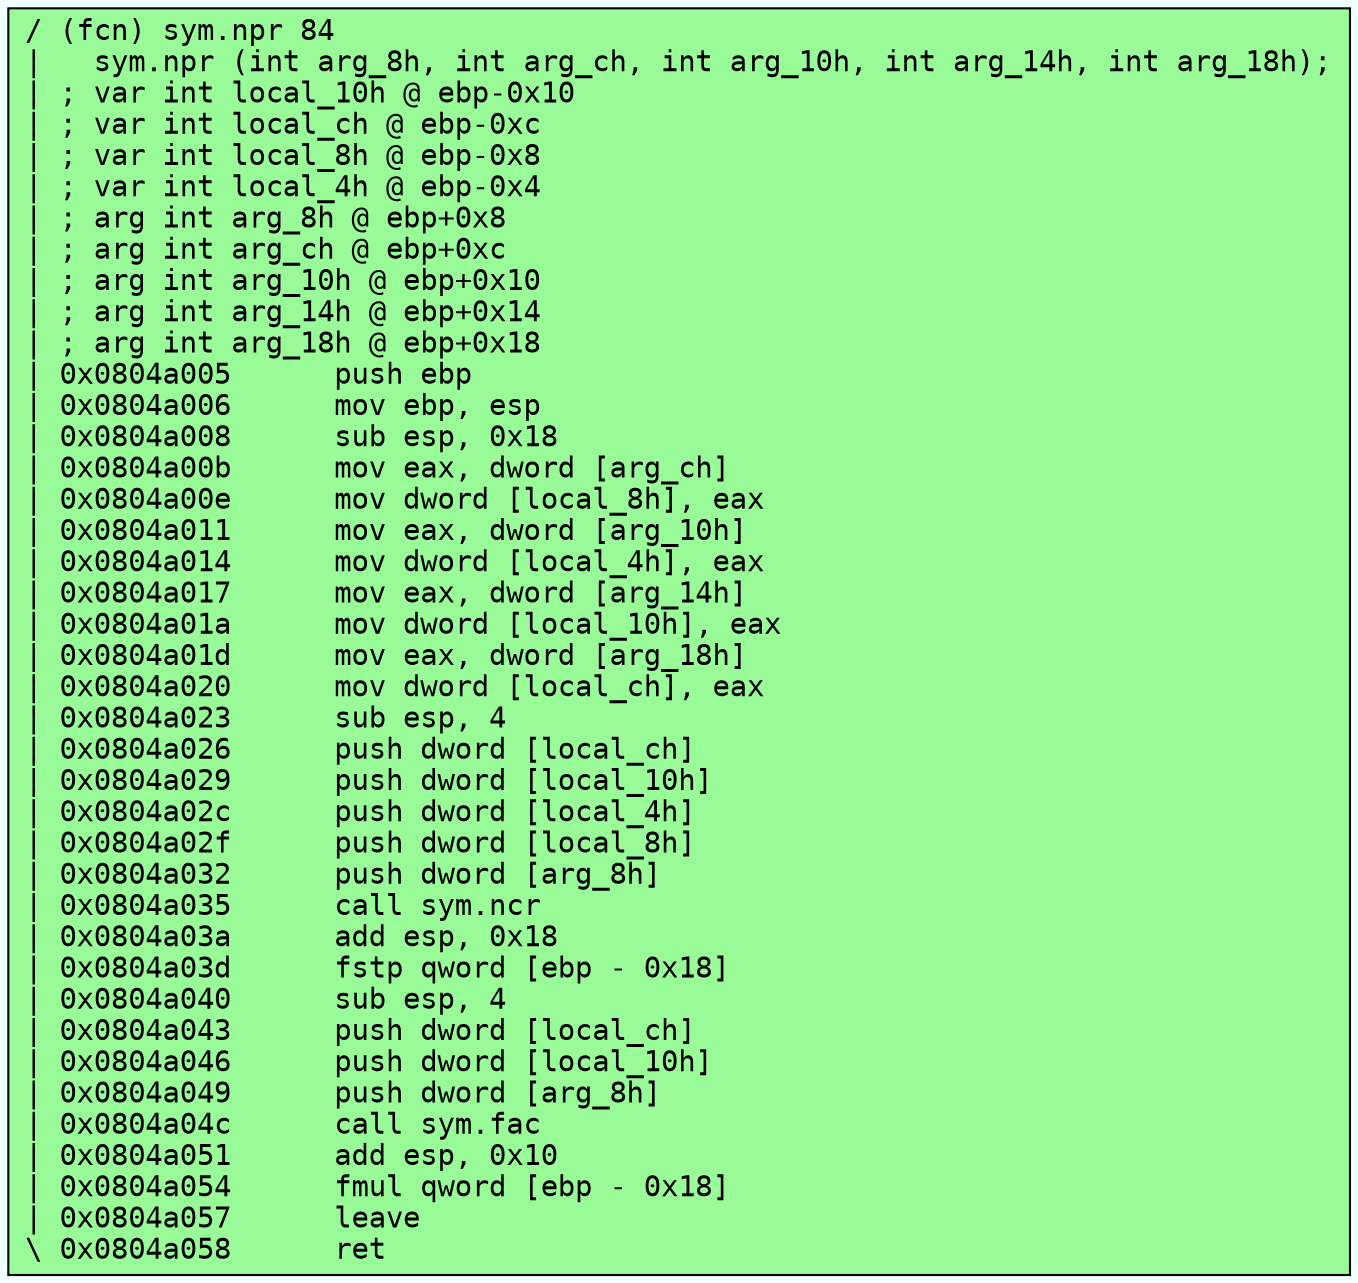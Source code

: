 digraph code {
	graph [bgcolor=azure fontsize=8 fontname="Courier" splines="ortho"];
	node [fillcolor=gray style=filled shape=box];
	edge [arrowhead="normal"];
	"0x0804a005" [URL="sym.npr/0x0804a005", fillcolor="palegreen",color="black", fontname="Courier",label="/ (fcn) sym.npr 84\l|   sym.npr (int arg_8h, int arg_ch, int arg_10h, int arg_14h, int arg_18h);\l| ; var int local_10h @ ebp-0x10\l| ; var int local_ch @ ebp-0xc\l| ; var int local_8h @ ebp-0x8\l| ; var int local_4h @ ebp-0x4\l| ; arg int arg_8h @ ebp+0x8\l| ; arg int arg_ch @ ebp+0xc\l| ; arg int arg_10h @ ebp+0x10\l| ; arg int arg_14h @ ebp+0x14\l| ; arg int arg_18h @ ebp+0x18\l| 0x0804a005      push ebp\l| 0x0804a006      mov ebp, esp\l| 0x0804a008      sub esp, 0x18\l| 0x0804a00b      mov eax, dword [arg_ch]\l| 0x0804a00e      mov dword [local_8h], eax\l| 0x0804a011      mov eax, dword [arg_10h]\l| 0x0804a014      mov dword [local_4h], eax\l| 0x0804a017      mov eax, dword [arg_14h]\l| 0x0804a01a      mov dword [local_10h], eax\l| 0x0804a01d      mov eax, dword [arg_18h]\l| 0x0804a020      mov dword [local_ch], eax\l| 0x0804a023      sub esp, 4\l| 0x0804a026      push dword [local_ch]\l| 0x0804a029      push dword [local_10h]\l| 0x0804a02c      push dword [local_4h]\l| 0x0804a02f      push dword [local_8h]\l| 0x0804a032      push dword [arg_8h]\l| 0x0804a035      call sym.ncr\l| 0x0804a03a      add esp, 0x18\l| 0x0804a03d      fstp qword [ebp - 0x18]\l| 0x0804a040      sub esp, 4\l| 0x0804a043      push dword [local_ch]\l| 0x0804a046      push dword [local_10h]\l| 0x0804a049      push dword [arg_8h]\l| 0x0804a04c      call sym.fac\l| 0x0804a051      add esp, 0x10\l| 0x0804a054      fmul qword [ebp - 0x18]\l| 0x0804a057      leave\l\\ 0x0804a058      ret\l"]
}
